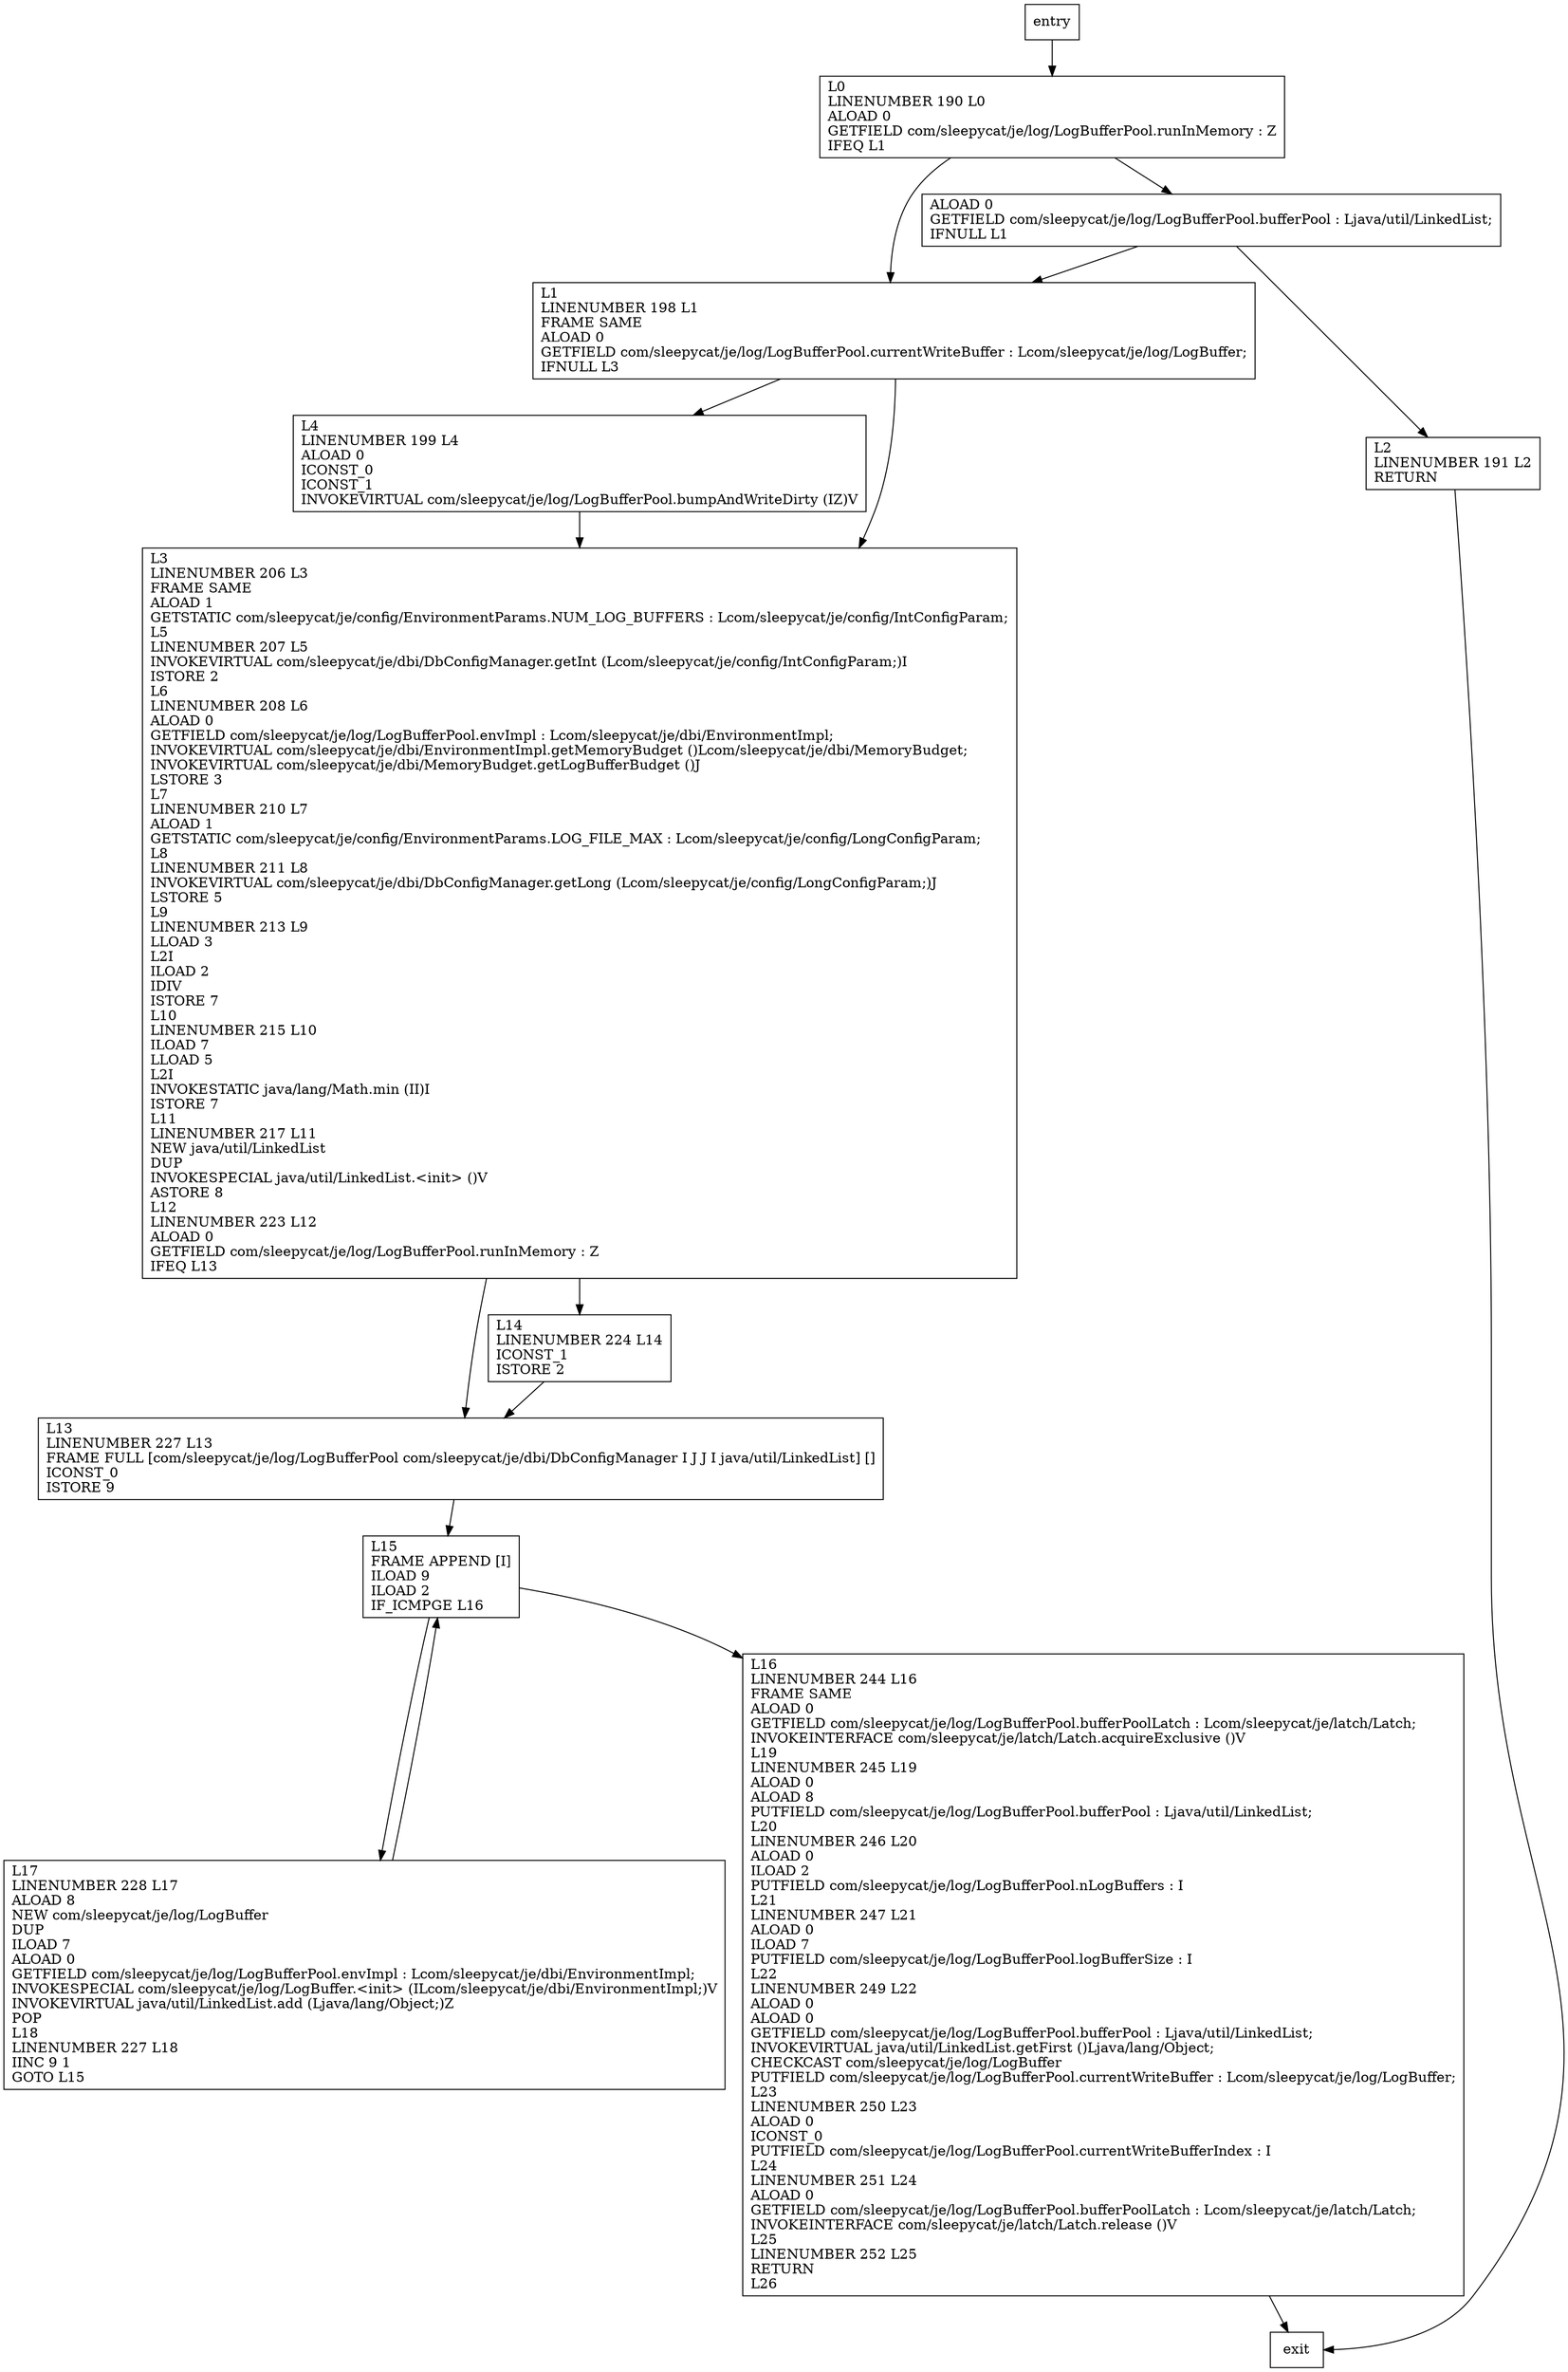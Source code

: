 digraph reset {
node [shape=record];
186980957 [label="L15\lFRAME APPEND [I]\lILOAD 9\lILOAD 2\lIF_ICMPGE L16\l"];
1151464371 [label="L0\lLINENUMBER 190 L0\lALOAD 0\lGETFIELD com/sleepycat/je/log/LogBufferPool.runInMemory : Z\lIFEQ L1\l"];
1557407386 [label="L1\lLINENUMBER 198 L1\lFRAME SAME\lALOAD 0\lGETFIELD com/sleepycat/je/log/LogBufferPool.currentWriteBuffer : Lcom/sleepycat/je/log/LogBuffer;\lIFNULL L3\l"];
133102195 [label="L4\lLINENUMBER 199 L4\lALOAD 0\lICONST_0\lICONST_1\lINVOKEVIRTUAL com/sleepycat/je/log/LogBufferPool.bumpAndWriteDirty (IZ)V\l"];
1637349986 [label="L13\lLINENUMBER 227 L13\lFRAME FULL [com/sleepycat/je/log/LogBufferPool com/sleepycat/je/dbi/DbConfigManager I J J I java/util/LinkedList] []\lICONST_0\lISTORE 9\l"];
624557113 [label="L3\lLINENUMBER 206 L3\lFRAME SAME\lALOAD 1\lGETSTATIC com/sleepycat/je/config/EnvironmentParams.NUM_LOG_BUFFERS : Lcom/sleepycat/je/config/IntConfigParam;\lL5\lLINENUMBER 207 L5\lINVOKEVIRTUAL com/sleepycat/je/dbi/DbConfigManager.getInt (Lcom/sleepycat/je/config/IntConfigParam;)I\lISTORE 2\lL6\lLINENUMBER 208 L6\lALOAD 0\lGETFIELD com/sleepycat/je/log/LogBufferPool.envImpl : Lcom/sleepycat/je/dbi/EnvironmentImpl;\lINVOKEVIRTUAL com/sleepycat/je/dbi/EnvironmentImpl.getMemoryBudget ()Lcom/sleepycat/je/dbi/MemoryBudget;\lINVOKEVIRTUAL com/sleepycat/je/dbi/MemoryBudget.getLogBufferBudget ()J\lLSTORE 3\lL7\lLINENUMBER 210 L7\lALOAD 1\lGETSTATIC com/sleepycat/je/config/EnvironmentParams.LOG_FILE_MAX : Lcom/sleepycat/je/config/LongConfigParam;\lL8\lLINENUMBER 211 L8\lINVOKEVIRTUAL com/sleepycat/je/dbi/DbConfigManager.getLong (Lcom/sleepycat/je/config/LongConfigParam;)J\lLSTORE 5\lL9\lLINENUMBER 213 L9\lLLOAD 3\lL2I\lILOAD 2\lIDIV\lISTORE 7\lL10\lLINENUMBER 215 L10\lILOAD 7\lLLOAD 5\lL2I\lINVOKESTATIC java/lang/Math.min (II)I\lISTORE 7\lL11\lLINENUMBER 217 L11\lNEW java/util/LinkedList\lDUP\lINVOKESPECIAL java/util/LinkedList.\<init\> ()V\lASTORE 8\lL12\lLINENUMBER 223 L12\lALOAD 0\lGETFIELD com/sleepycat/je/log/LogBufferPool.runInMemory : Z\lIFEQ L13\l"];
513352539 [label="L17\lLINENUMBER 228 L17\lALOAD 8\lNEW com/sleepycat/je/log/LogBuffer\lDUP\lILOAD 7\lALOAD 0\lGETFIELD com/sleepycat/je/log/LogBufferPool.envImpl : Lcom/sleepycat/je/dbi/EnvironmentImpl;\lINVOKESPECIAL com/sleepycat/je/log/LogBuffer.\<init\> (ILcom/sleepycat/je/dbi/EnvironmentImpl;)V\lINVOKEVIRTUAL java/util/LinkedList.add (Ljava/lang/Object;)Z\lPOP\lL18\lLINENUMBER 227 L18\lIINC 9 1\lGOTO L15\l"];
1850652200 [label="L2\lLINENUMBER 191 L2\lRETURN\l"];
1808349066 [label="ALOAD 0\lGETFIELD com/sleepycat/je/log/LogBufferPool.bufferPool : Ljava/util/LinkedList;\lIFNULL L1\l"];
2062806242 [label="L14\lLINENUMBER 224 L14\lICONST_1\lISTORE 2\l"];
2070430760 [label="L16\lLINENUMBER 244 L16\lFRAME SAME\lALOAD 0\lGETFIELD com/sleepycat/je/log/LogBufferPool.bufferPoolLatch : Lcom/sleepycat/je/latch/Latch;\lINVOKEINTERFACE com/sleepycat/je/latch/Latch.acquireExclusive ()V\lL19\lLINENUMBER 245 L19\lALOAD 0\lALOAD 8\lPUTFIELD com/sleepycat/je/log/LogBufferPool.bufferPool : Ljava/util/LinkedList;\lL20\lLINENUMBER 246 L20\lALOAD 0\lILOAD 2\lPUTFIELD com/sleepycat/je/log/LogBufferPool.nLogBuffers : I\lL21\lLINENUMBER 247 L21\lALOAD 0\lILOAD 7\lPUTFIELD com/sleepycat/je/log/LogBufferPool.logBufferSize : I\lL22\lLINENUMBER 249 L22\lALOAD 0\lALOAD 0\lGETFIELD com/sleepycat/je/log/LogBufferPool.bufferPool : Ljava/util/LinkedList;\lINVOKEVIRTUAL java/util/LinkedList.getFirst ()Ljava/lang/Object;\lCHECKCAST com/sleepycat/je/log/LogBuffer\lPUTFIELD com/sleepycat/je/log/LogBufferPool.currentWriteBuffer : Lcom/sleepycat/je/log/LogBuffer;\lL23\lLINENUMBER 250 L23\lALOAD 0\lICONST_0\lPUTFIELD com/sleepycat/je/log/LogBufferPool.currentWriteBufferIndex : I\lL24\lLINENUMBER 251 L24\lALOAD 0\lGETFIELD com/sleepycat/je/log/LogBufferPool.bufferPoolLatch : Lcom/sleepycat/je/latch/Latch;\lINVOKEINTERFACE com/sleepycat/je/latch/Latch.release ()V\lL25\lLINENUMBER 252 L25\lRETURN\lL26\l"];
entry;
exit;
186980957 -> 513352539
186980957 -> 2070430760
133102195 -> 624557113
1637349986 -> 186980957
513352539 -> 186980957
2070430760 -> exit
entry -> 1151464371
1151464371 -> 1557407386
1151464371 -> 1808349066
1557407386 -> 624557113
1557407386 -> 133102195
624557113 -> 1637349986
624557113 -> 2062806242
1850652200 -> exit
1808349066 -> 1557407386
1808349066 -> 1850652200
2062806242 -> 1637349986
}
